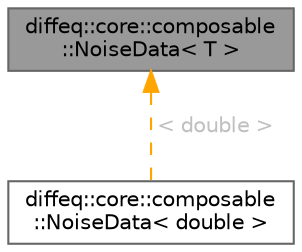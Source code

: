 digraph "diffeq::core::composable::NoiseData&lt; T &gt;"
{
 // LATEX_PDF_SIZE
  bgcolor="transparent";
  edge [fontname=Helvetica,fontsize=10,labelfontname=Helvetica,labelfontsize=10];
  node [fontname=Helvetica,fontsize=10,shape=box,height=0.2,width=0.4];
  Node1 [id="Node000001",label="diffeq::core::composable\l::NoiseData\< T \>",height=0.2,width=0.4,color="gray40", fillcolor="grey60", style="filled", fontcolor="black",tooltip="Noise data structure."];
  Node1 -> Node2 [id="edge1_Node000001_Node000002",dir="back",color="orange",style="dashed",tooltip=" ",label=<<TABLE CELLBORDER="0" BORDER="0"><TR><TD VALIGN="top" ALIGN="LEFT" CELLPADDING="1" CELLSPACING="0">&lt; double &gt;</TD></TR>
</TABLE>> ,fontcolor="grey" ];
  Node2 [id="Node000002",label="diffeq::core::composable\l::NoiseData\< double \>",height=0.2,width=0.4,color="gray40", fillcolor="white", style="filled",URL="$structdiffeq_1_1core_1_1composable_1_1_noise_data.html",tooltip=" "];
}
